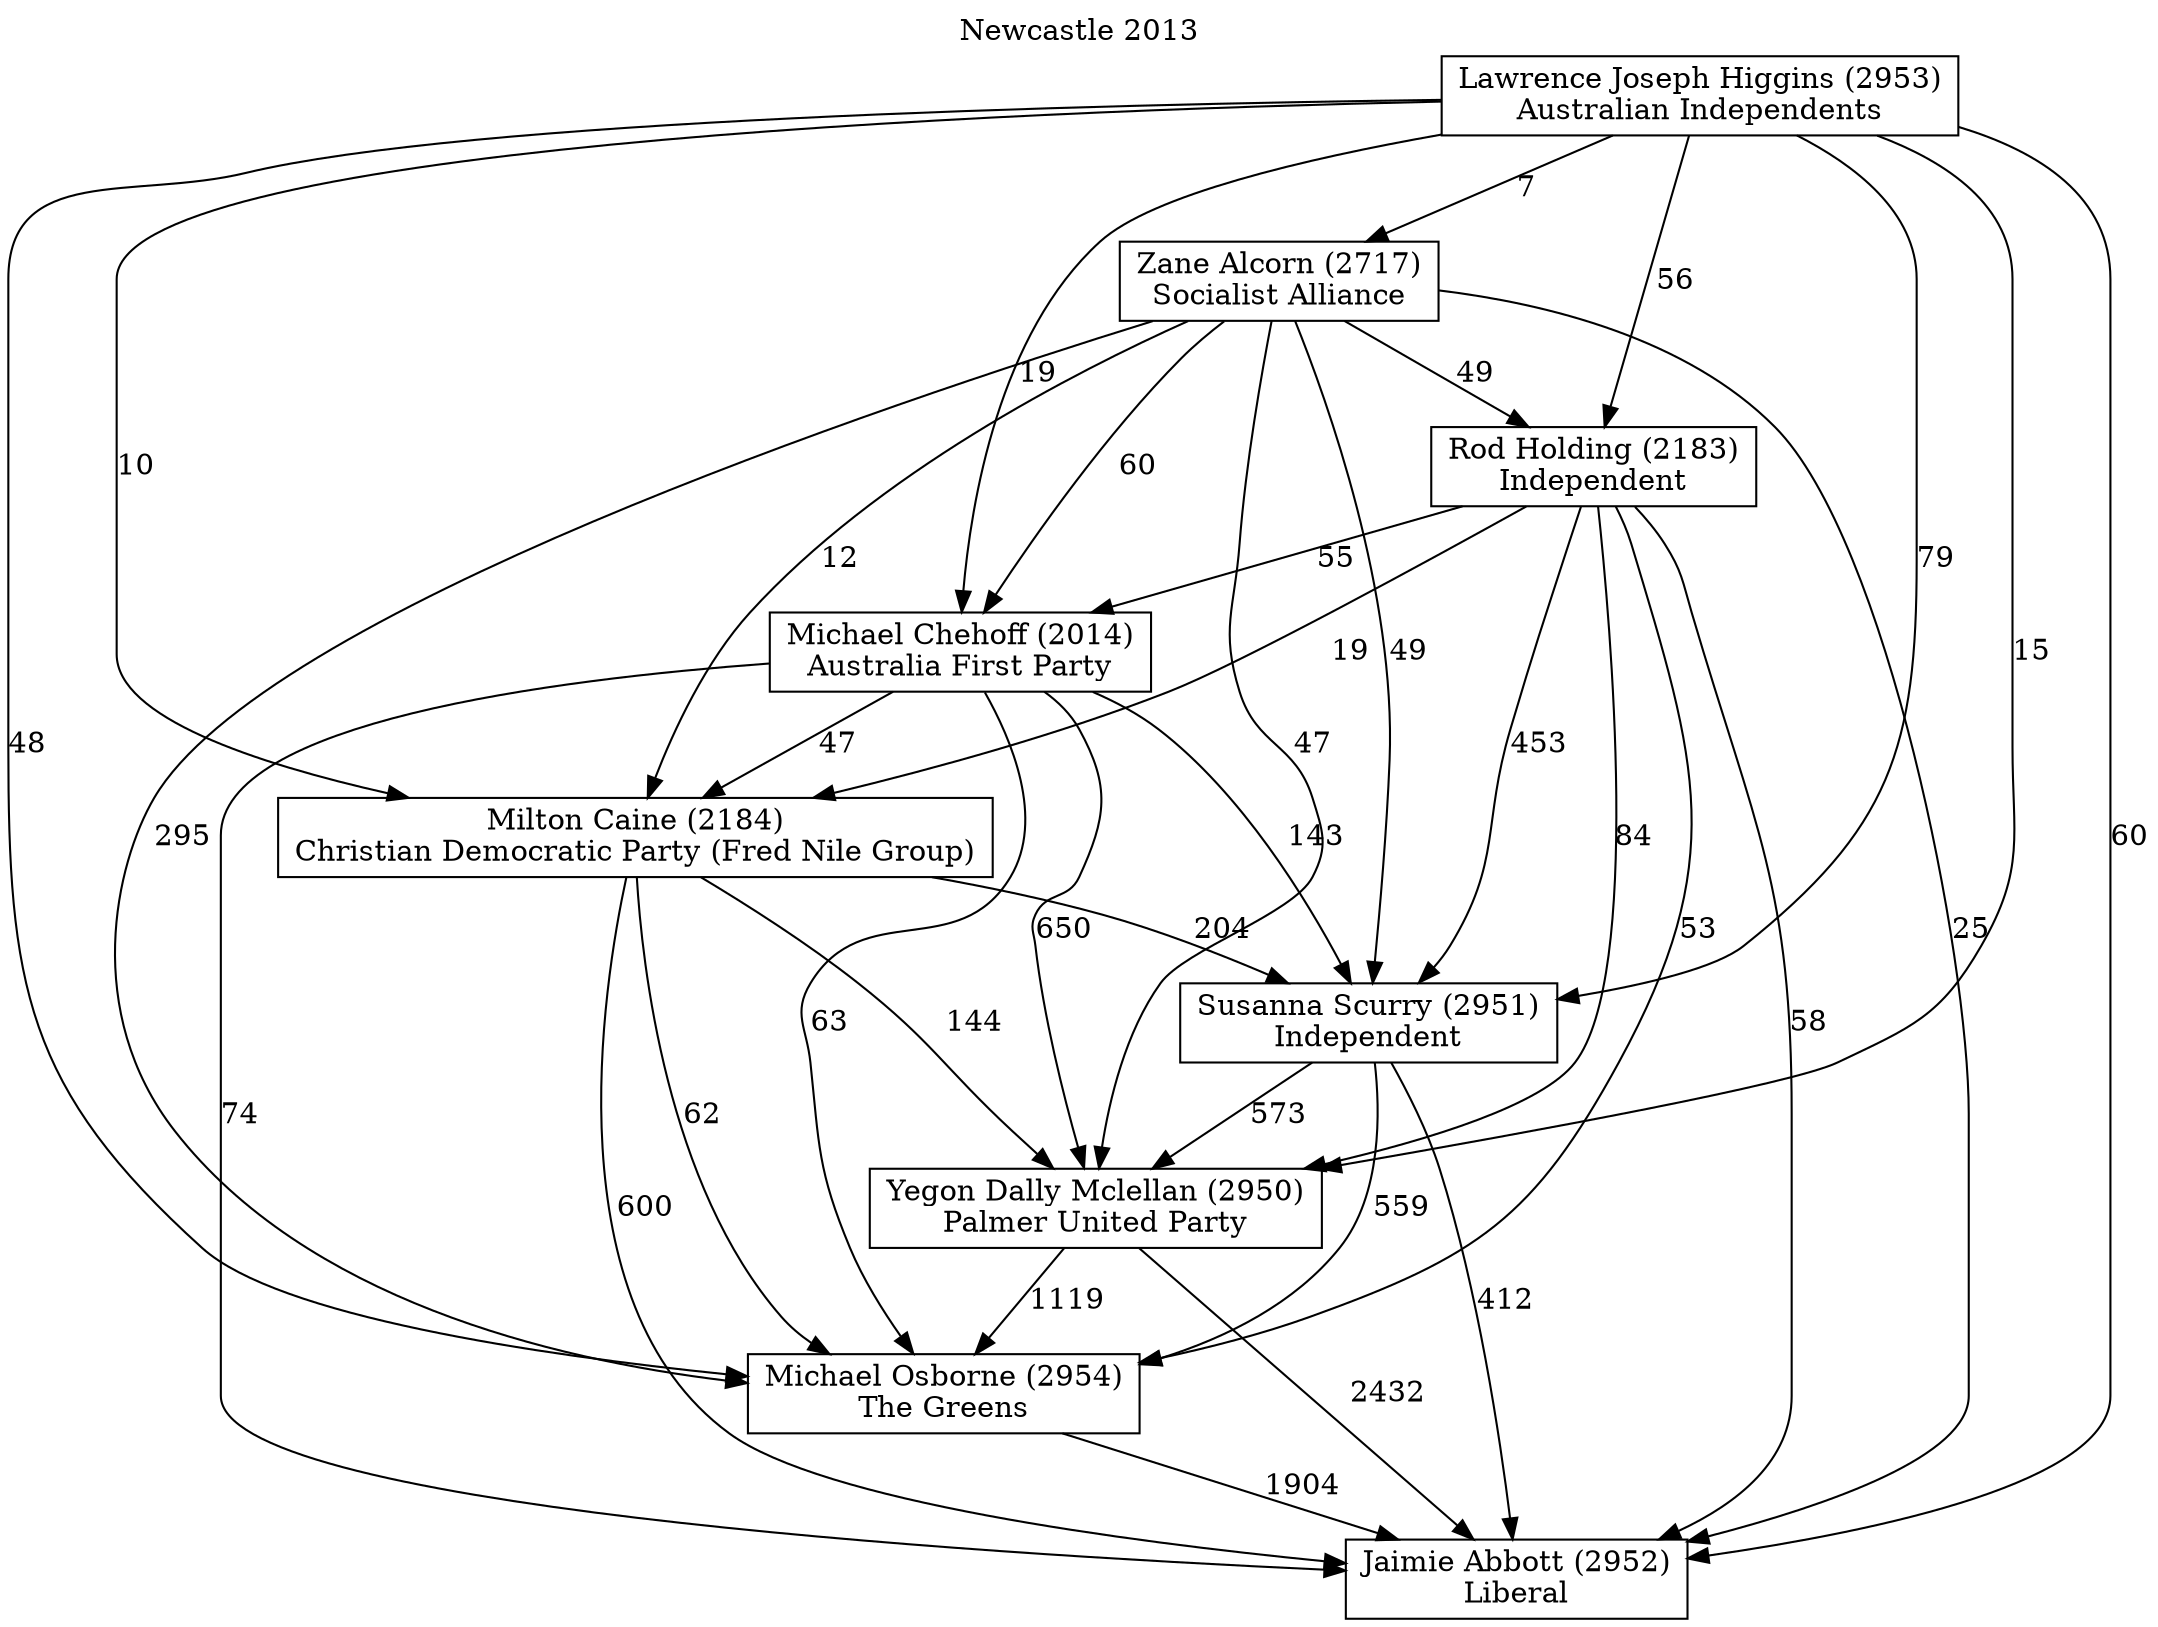 // House preference flow
digraph "Jaimie Abbott (2952)_Newcastle_2013" {
	graph [label="Newcastle 2013" labelloc=t mclimit=2]
	node [shape=box]
	"Jaimie Abbott (2952)" [label="Jaimie Abbott (2952)
Liberal"]
	"Michael Osborne (2954)" [label="Michael Osborne (2954)
The Greens"]
	"Yegon Dally Mclellan (2950)" [label="Yegon Dally Mclellan (2950)
Palmer United Party"]
	"Susanna Scurry (2951)" [label="Susanna Scurry (2951)
Independent"]
	"Milton Caine (2184)" [label="Milton Caine (2184)
Christian Democratic Party (Fred Nile Group)"]
	"Michael Chehoff (2014)" [label="Michael Chehoff (2014)
Australia First Party"]
	"Rod Holding (2183)" [label="Rod Holding (2183)
Independent"]
	"Zane Alcorn (2717)" [label="Zane Alcorn (2717)
Socialist Alliance"]
	"Lawrence Joseph Higgins (2953)" [label="Lawrence Joseph Higgins (2953)
Australian Independents"]
	"Michael Osborne (2954)" -> "Jaimie Abbott (2952)" [label=1904]
	"Yegon Dally Mclellan (2950)" -> "Michael Osborne (2954)" [label=1119]
	"Susanna Scurry (2951)" -> "Yegon Dally Mclellan (2950)" [label=573]
	"Milton Caine (2184)" -> "Susanna Scurry (2951)" [label=204]
	"Michael Chehoff (2014)" -> "Milton Caine (2184)" [label=47]
	"Rod Holding (2183)" -> "Michael Chehoff (2014)" [label=55]
	"Zane Alcorn (2717)" -> "Rod Holding (2183)" [label=49]
	"Lawrence Joseph Higgins (2953)" -> "Zane Alcorn (2717)" [label=7]
	"Yegon Dally Mclellan (2950)" -> "Jaimie Abbott (2952)" [label=2432]
	"Susanna Scurry (2951)" -> "Jaimie Abbott (2952)" [label=412]
	"Milton Caine (2184)" -> "Jaimie Abbott (2952)" [label=600]
	"Michael Chehoff (2014)" -> "Jaimie Abbott (2952)" [label=74]
	"Rod Holding (2183)" -> "Jaimie Abbott (2952)" [label=58]
	"Zane Alcorn (2717)" -> "Jaimie Abbott (2952)" [label=25]
	"Lawrence Joseph Higgins (2953)" -> "Jaimie Abbott (2952)" [label=60]
	"Lawrence Joseph Higgins (2953)" -> "Rod Holding (2183)" [label=56]
	"Zane Alcorn (2717)" -> "Michael Chehoff (2014)" [label=60]
	"Lawrence Joseph Higgins (2953)" -> "Michael Chehoff (2014)" [label=19]
	"Rod Holding (2183)" -> "Milton Caine (2184)" [label=19]
	"Zane Alcorn (2717)" -> "Milton Caine (2184)" [label=12]
	"Lawrence Joseph Higgins (2953)" -> "Milton Caine (2184)" [label=10]
	"Michael Chehoff (2014)" -> "Susanna Scurry (2951)" [label=143]
	"Rod Holding (2183)" -> "Susanna Scurry (2951)" [label=453]
	"Zane Alcorn (2717)" -> "Susanna Scurry (2951)" [label=49]
	"Lawrence Joseph Higgins (2953)" -> "Susanna Scurry (2951)" [label=79]
	"Milton Caine (2184)" -> "Yegon Dally Mclellan (2950)" [label=144]
	"Michael Chehoff (2014)" -> "Yegon Dally Mclellan (2950)" [label=650]
	"Rod Holding (2183)" -> "Yegon Dally Mclellan (2950)" [label=84]
	"Zane Alcorn (2717)" -> "Yegon Dally Mclellan (2950)" [label=47]
	"Lawrence Joseph Higgins (2953)" -> "Yegon Dally Mclellan (2950)" [label=15]
	"Susanna Scurry (2951)" -> "Michael Osborne (2954)" [label=559]
	"Milton Caine (2184)" -> "Michael Osborne (2954)" [label=62]
	"Michael Chehoff (2014)" -> "Michael Osborne (2954)" [label=63]
	"Rod Holding (2183)" -> "Michael Osborne (2954)" [label=53]
	"Zane Alcorn (2717)" -> "Michael Osborne (2954)" [label=295]
	"Lawrence Joseph Higgins (2953)" -> "Michael Osborne (2954)" [label=48]
}
